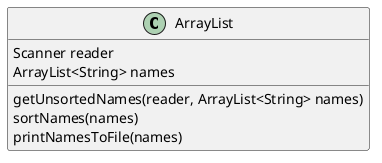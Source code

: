 @startuml
'https://plantuml.com/class-diagram

class ArrayList {
Scanner reader
ArrayList<String> names

getUnsortedNames(reader, ArrayList<String> names)
sortNames(names)
printNamesToFile(names)
}

@enduml